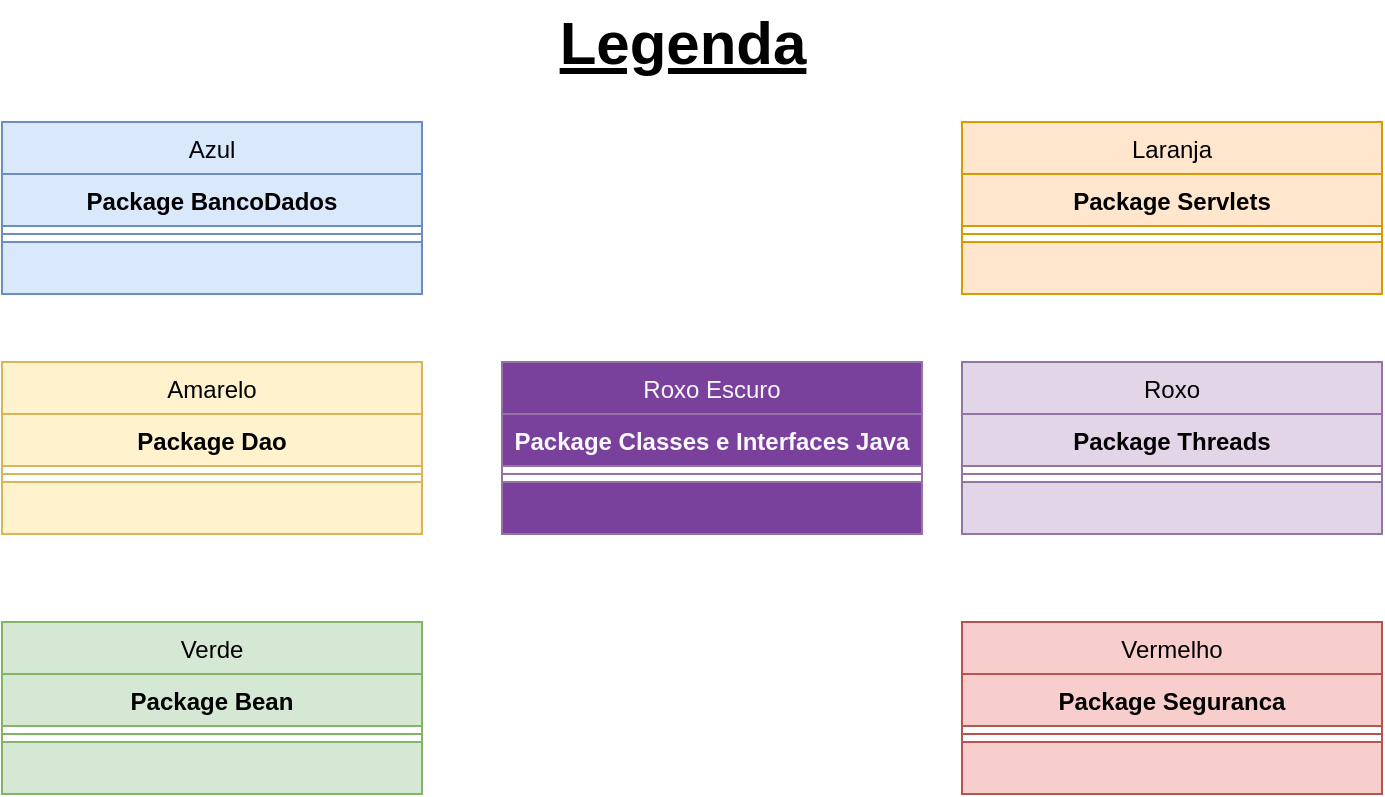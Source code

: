 <mxfile version="14.5.1" type="github">
  <diagram id="C5RBs43oDa-KdzZeNtuy" name="Page-1">
    <mxGraphModel dx="57" dy="459" grid="1" gridSize="10" guides="1" tooltips="1" connect="1" arrows="1" fold="1" page="1" pageScale="1" pageWidth="827" pageHeight="1169" math="0" shadow="0">
      <root>
        <mxCell id="WIyWlLk6GJQsqaUBKTNV-0" />
        <mxCell id="WIyWlLk6GJQsqaUBKTNV-1" parent="WIyWlLk6GJQsqaUBKTNV-0" />
        <mxCell id="IS8a6sKKDMz1zxQCDGPm-0" value="Legenda" style="text;html=1;resizable=0;autosize=1;align=center;verticalAlign=middle;points=[];rounded=0;fontStyle=5;dashed=1;shadow=0;sketch=0;glass=0;fontSize=30;direction=west;rotation=0;" vertex="1" parent="WIyWlLk6GJQsqaUBKTNV-1">
          <mxGeometry x="1560" y="30" width="140" height="40" as="geometry" />
        </mxCell>
        <mxCell id="IS8a6sKKDMz1zxQCDGPm-1" value="Azul" style="swimlane;fontStyle=0;align=center;verticalAlign=top;childLayout=stackLayout;horizontal=1;startSize=26;horizontalStack=0;resizeParent=1;resizeLast=0;collapsible=1;marginBottom=0;rounded=0;shadow=0;strokeWidth=1;fillColor=#dae8fc;strokeColor=#6c8ebf;" vertex="1" parent="WIyWlLk6GJQsqaUBKTNV-1">
          <mxGeometry x="1290" y="90" width="210" height="86" as="geometry">
            <mxRectangle x="130" y="380" width="160" height="26" as="alternateBounds" />
          </mxGeometry>
        </mxCell>
        <mxCell id="IS8a6sKKDMz1zxQCDGPm-2" value="Package BancoDados" style="text;align=center;verticalAlign=top;spacingLeft=4;spacingRight=4;overflow=hidden;rotatable=0;points=[[0,0.5],[1,0.5]];portConstraint=eastwest;rounded=0;shadow=0;html=0;fillColor=#dae8fc;strokeColor=#6c8ebf;fontStyle=1" vertex="1" parent="IS8a6sKKDMz1zxQCDGPm-1">
          <mxGeometry y="26" width="210" height="26" as="geometry" />
        </mxCell>
        <mxCell id="IS8a6sKKDMz1zxQCDGPm-3" value="" style="line;html=1;strokeWidth=1;align=left;verticalAlign=middle;spacingTop=-1;spacingLeft=3;spacingRight=3;rotatable=0;labelPosition=right;points=[];portConstraint=eastwest;fillColor=#dae8fc;strokeColor=#6c8ebf;" vertex="1" parent="IS8a6sKKDMz1zxQCDGPm-1">
          <mxGeometry y="52" width="210" height="8" as="geometry" />
        </mxCell>
        <mxCell id="IS8a6sKKDMz1zxQCDGPm-4" value="" style="text;align=left;verticalAlign=top;spacingLeft=4;spacingRight=4;overflow=hidden;rotatable=0;points=[[0,0.5],[1,0.5]];portConstraint=eastwest;rounded=0;shadow=0;html=0;fillColor=#dae8fc;strokeColor=#6c8ebf;" vertex="1" parent="IS8a6sKKDMz1zxQCDGPm-1">
          <mxGeometry y="60" width="210" height="26" as="geometry" />
        </mxCell>
        <mxCell id="IS8a6sKKDMz1zxQCDGPm-5" value="Amarelo" style="swimlane;fontStyle=0;align=center;verticalAlign=top;childLayout=stackLayout;horizontal=1;startSize=26;horizontalStack=0;resizeParent=1;resizeLast=0;collapsible=1;marginBottom=0;rounded=0;shadow=0;strokeWidth=1;fillColor=#fff2cc;strokeColor=#d6b656;" vertex="1" parent="WIyWlLk6GJQsqaUBKTNV-1">
          <mxGeometry x="1290" y="210" width="210" height="86" as="geometry">
            <mxRectangle x="130" y="380" width="160" height="26" as="alternateBounds" />
          </mxGeometry>
        </mxCell>
        <mxCell id="IS8a6sKKDMz1zxQCDGPm-6" value="Package Dao" style="text;align=center;verticalAlign=top;spacingLeft=4;spacingRight=4;overflow=hidden;rotatable=0;points=[[0,0.5],[1,0.5]];portConstraint=eastwest;fillColor=#fff2cc;strokeColor=#d6b656;fontStyle=1" vertex="1" parent="IS8a6sKKDMz1zxQCDGPm-5">
          <mxGeometry y="26" width="210" height="26" as="geometry" />
        </mxCell>
        <mxCell id="IS8a6sKKDMz1zxQCDGPm-7" value="" style="line;html=1;strokeWidth=1;align=left;verticalAlign=middle;spacingTop=-1;spacingLeft=3;spacingRight=3;rotatable=0;labelPosition=right;points=[];portConstraint=eastwest;fillColor=#fff2cc;strokeColor=#d6b656;" vertex="1" parent="IS8a6sKKDMz1zxQCDGPm-5">
          <mxGeometry y="52" width="210" height="8" as="geometry" />
        </mxCell>
        <mxCell id="IS8a6sKKDMz1zxQCDGPm-8" value="" style="text;align=left;verticalAlign=top;spacingLeft=4;spacingRight=4;overflow=hidden;rotatable=0;points=[[0,0.5],[1,0.5]];portConstraint=eastwest;rounded=0;shadow=0;html=0;fillColor=#fff2cc;strokeColor=#d6b656;" vertex="1" parent="IS8a6sKKDMz1zxQCDGPm-5">
          <mxGeometry y="60" width="210" height="26" as="geometry" />
        </mxCell>
        <mxCell id="IS8a6sKKDMz1zxQCDGPm-9" value="Verde" style="swimlane;fontStyle=0;align=center;verticalAlign=top;childLayout=stackLayout;horizontal=1;startSize=26;horizontalStack=0;resizeParent=1;resizeLast=0;collapsible=1;marginBottom=0;rounded=0;shadow=0;strokeWidth=1;fillColor=#d5e8d4;strokeColor=#82b366;" vertex="1" parent="WIyWlLk6GJQsqaUBKTNV-1">
          <mxGeometry x="1290" y="340" width="210" height="86" as="geometry">
            <mxRectangle x="130" y="380" width="160" height="26" as="alternateBounds" />
          </mxGeometry>
        </mxCell>
        <mxCell id="IS8a6sKKDMz1zxQCDGPm-10" value="Package Bean" style="text;align=center;verticalAlign=top;spacingLeft=4;spacingRight=4;overflow=hidden;rotatable=0;points=[[0,0.5],[1,0.5]];portConstraint=eastwest;fillColor=#d5e8d4;strokeColor=#82b366;fontStyle=1" vertex="1" parent="IS8a6sKKDMz1zxQCDGPm-9">
          <mxGeometry y="26" width="210" height="26" as="geometry" />
        </mxCell>
        <mxCell id="IS8a6sKKDMz1zxQCDGPm-11" value="" style="line;html=1;strokeWidth=1;align=left;verticalAlign=middle;spacingTop=-1;spacingLeft=3;spacingRight=3;rotatable=0;labelPosition=right;points=[];portConstraint=eastwest;fillColor=#d5e8d4;strokeColor=#82b366;" vertex="1" parent="IS8a6sKKDMz1zxQCDGPm-9">
          <mxGeometry y="52" width="210" height="8" as="geometry" />
        </mxCell>
        <mxCell id="IS8a6sKKDMz1zxQCDGPm-12" value="" style="text;align=left;verticalAlign=top;spacingLeft=4;spacingRight=4;overflow=hidden;rotatable=0;points=[[0,0.5],[1,0.5]];portConstraint=eastwest;rounded=0;shadow=0;html=0;fillColor=#d5e8d4;strokeColor=#82b366;" vertex="1" parent="IS8a6sKKDMz1zxQCDGPm-9">
          <mxGeometry y="60" width="210" height="26" as="geometry" />
        </mxCell>
        <mxCell id="IS8a6sKKDMz1zxQCDGPm-13" value="Roxo" style="swimlane;fontStyle=0;align=center;verticalAlign=top;childLayout=stackLayout;horizontal=1;startSize=26;horizontalStack=0;resizeParent=1;resizeLast=0;collapsible=1;marginBottom=0;rounded=0;shadow=0;strokeWidth=1;fillColor=#e1d5e7;strokeColor=#9673a6;" vertex="1" parent="WIyWlLk6GJQsqaUBKTNV-1">
          <mxGeometry x="1770" y="210" width="210" height="86" as="geometry">
            <mxRectangle x="130" y="380" width="160" height="26" as="alternateBounds" />
          </mxGeometry>
        </mxCell>
        <mxCell id="IS8a6sKKDMz1zxQCDGPm-14" value="Package Threads" style="text;align=center;verticalAlign=top;spacingLeft=4;spacingRight=4;overflow=hidden;rotatable=0;points=[[0,0.5],[1,0.5]];portConstraint=eastwest;fillColor=#e1d5e7;strokeColor=#9673a6;fontStyle=1" vertex="1" parent="IS8a6sKKDMz1zxQCDGPm-13">
          <mxGeometry y="26" width="210" height="26" as="geometry" />
        </mxCell>
        <mxCell id="IS8a6sKKDMz1zxQCDGPm-15" value="" style="line;html=1;strokeWidth=1;align=left;verticalAlign=middle;spacingTop=-1;spacingLeft=3;spacingRight=3;rotatable=0;labelPosition=right;points=[];portConstraint=eastwest;fillColor=#e1d5e7;strokeColor=#9673a6;" vertex="1" parent="IS8a6sKKDMz1zxQCDGPm-13">
          <mxGeometry y="52" width="210" height="8" as="geometry" />
        </mxCell>
        <mxCell id="IS8a6sKKDMz1zxQCDGPm-16" value="" style="text;align=left;verticalAlign=top;spacingLeft=4;spacingRight=4;overflow=hidden;rotatable=0;points=[[0,0.5],[1,0.5]];portConstraint=eastwest;rounded=0;shadow=0;html=0;fillColor=#e1d5e7;strokeColor=#9673a6;" vertex="1" parent="IS8a6sKKDMz1zxQCDGPm-13">
          <mxGeometry y="60" width="210" height="26" as="geometry" />
        </mxCell>
        <mxCell id="IS8a6sKKDMz1zxQCDGPm-17" value="Laranja" style="swimlane;fontStyle=0;align=center;verticalAlign=top;childLayout=stackLayout;horizontal=1;startSize=26;horizontalStack=0;resizeParent=1;resizeLast=0;collapsible=1;marginBottom=0;rounded=0;shadow=0;strokeWidth=1;fillColor=#ffe6cc;strokeColor=#d79b00;" vertex="1" parent="WIyWlLk6GJQsqaUBKTNV-1">
          <mxGeometry x="1770" y="90" width="210" height="86" as="geometry">
            <mxRectangle x="130" y="380" width="160" height="26" as="alternateBounds" />
          </mxGeometry>
        </mxCell>
        <mxCell id="IS8a6sKKDMz1zxQCDGPm-18" value="Package Servlets" style="text;align=center;verticalAlign=top;spacingLeft=4;spacingRight=4;overflow=hidden;rotatable=0;points=[[0,0.5],[1,0.5]];portConstraint=eastwest;fillColor=#ffe6cc;strokeColor=#d79b00;fontStyle=1" vertex="1" parent="IS8a6sKKDMz1zxQCDGPm-17">
          <mxGeometry y="26" width="210" height="26" as="geometry" />
        </mxCell>
        <mxCell id="IS8a6sKKDMz1zxQCDGPm-19" value="" style="line;html=1;strokeWidth=1;align=left;verticalAlign=middle;spacingTop=-1;spacingLeft=3;spacingRight=3;rotatable=0;labelPosition=right;points=[];portConstraint=eastwest;fillColor=#ffe6cc;strokeColor=#d79b00;" vertex="1" parent="IS8a6sKKDMz1zxQCDGPm-17">
          <mxGeometry y="52" width="210" height="8" as="geometry" />
        </mxCell>
        <mxCell id="IS8a6sKKDMz1zxQCDGPm-20" value="" style="text;align=left;verticalAlign=top;spacingLeft=4;spacingRight=4;overflow=hidden;rotatable=0;points=[[0,0.5],[1,0.5]];portConstraint=eastwest;rounded=0;shadow=0;html=0;fillColor=#ffe6cc;strokeColor=#d79b00;" vertex="1" parent="IS8a6sKKDMz1zxQCDGPm-17">
          <mxGeometry y="60" width="210" height="26" as="geometry" />
        </mxCell>
        <mxCell id="IS8a6sKKDMz1zxQCDGPm-21" value="Vermelho" style="swimlane;fontStyle=0;align=center;verticalAlign=top;childLayout=stackLayout;horizontal=1;startSize=26;horizontalStack=0;resizeParent=1;resizeLast=0;collapsible=1;marginBottom=0;rounded=0;shadow=0;strokeWidth=1;fillColor=#f8cecc;strokeColor=#b85450;" vertex="1" parent="WIyWlLk6GJQsqaUBKTNV-1">
          <mxGeometry x="1770" y="340" width="210" height="86" as="geometry">
            <mxRectangle x="130" y="380" width="160" height="26" as="alternateBounds" />
          </mxGeometry>
        </mxCell>
        <mxCell id="IS8a6sKKDMz1zxQCDGPm-22" value="Package Seguranca" style="text;align=center;verticalAlign=top;spacingLeft=4;spacingRight=4;overflow=hidden;rotatable=0;points=[[0,0.5],[1,0.5]];portConstraint=eastwest;fillColor=#f8cecc;strokeColor=#b85450;fontStyle=1" vertex="1" parent="IS8a6sKKDMz1zxQCDGPm-21">
          <mxGeometry y="26" width="210" height="26" as="geometry" />
        </mxCell>
        <mxCell id="IS8a6sKKDMz1zxQCDGPm-23" value="" style="line;html=1;strokeWidth=1;align=left;verticalAlign=middle;spacingTop=-1;spacingLeft=3;spacingRight=3;rotatable=0;labelPosition=right;points=[];portConstraint=eastwest;fillColor=#f8cecc;strokeColor=#b85450;" vertex="1" parent="IS8a6sKKDMz1zxQCDGPm-21">
          <mxGeometry y="52" width="210" height="8" as="geometry" />
        </mxCell>
        <mxCell id="IS8a6sKKDMz1zxQCDGPm-24" value="" style="text;align=left;verticalAlign=top;spacingLeft=4;spacingRight=4;overflow=hidden;rotatable=0;points=[[0,0.5],[1,0.5]];portConstraint=eastwest;rounded=0;shadow=0;html=0;fillColor=#f8cecc;strokeColor=#b85450;" vertex="1" parent="IS8a6sKKDMz1zxQCDGPm-21">
          <mxGeometry y="60" width="210" height="26" as="geometry" />
        </mxCell>
        <mxCell id="IS8a6sKKDMz1zxQCDGPm-25" value="Roxo Escuro" style="swimlane;fontStyle=0;align=center;verticalAlign=top;childLayout=stackLayout;horizontal=1;startSize=26;horizontalStack=0;resizeParent=1;resizeLast=0;collapsible=1;marginBottom=0;rounded=0;shadow=0;strokeWidth=1;strokeColor=#9673a6;fillColor=#7A419C;fontColor=#f8f8ff;" vertex="1" parent="WIyWlLk6GJQsqaUBKTNV-1">
          <mxGeometry x="1540" y="210" width="210" height="86" as="geometry">
            <mxRectangle x="130" y="380" width="160" height="26" as="alternateBounds" />
          </mxGeometry>
        </mxCell>
        <mxCell id="IS8a6sKKDMz1zxQCDGPm-26" value="Package Classes e Interfaces Java" style="text;align=center;verticalAlign=top;spacingLeft=4;spacingRight=4;overflow=hidden;rotatable=0;points=[[0,0.5],[1,0.5]];portConstraint=eastwest;strokeColor=#9673a6;fontStyle=1;fillColor=#7A419C;fontColor=#f8f8ff;" vertex="1" parent="IS8a6sKKDMz1zxQCDGPm-25">
          <mxGeometry y="26" width="210" height="26" as="geometry" />
        </mxCell>
        <mxCell id="IS8a6sKKDMz1zxQCDGPm-27" value="" style="line;html=1;strokeWidth=1;align=left;verticalAlign=middle;spacingTop=-1;spacingLeft=3;spacingRight=3;rotatable=0;labelPosition=right;points=[];portConstraint=eastwest;strokeColor=#9673a6;fillColor=#7A419C;" vertex="1" parent="IS8a6sKKDMz1zxQCDGPm-25">
          <mxGeometry y="52" width="210" height="8" as="geometry" />
        </mxCell>
        <mxCell id="IS8a6sKKDMz1zxQCDGPm-28" value="" style="text;align=left;verticalAlign=top;spacingLeft=4;spacingRight=4;overflow=hidden;rotatable=0;points=[[0,0.5],[1,0.5]];portConstraint=eastwest;rounded=0;shadow=0;html=0;strokeColor=#9673a6;fillColor=#7A419C;" vertex="1" parent="IS8a6sKKDMz1zxQCDGPm-25">
          <mxGeometry y="60" width="210" height="26" as="geometry" />
        </mxCell>
      </root>
    </mxGraphModel>
  </diagram>
</mxfile>
